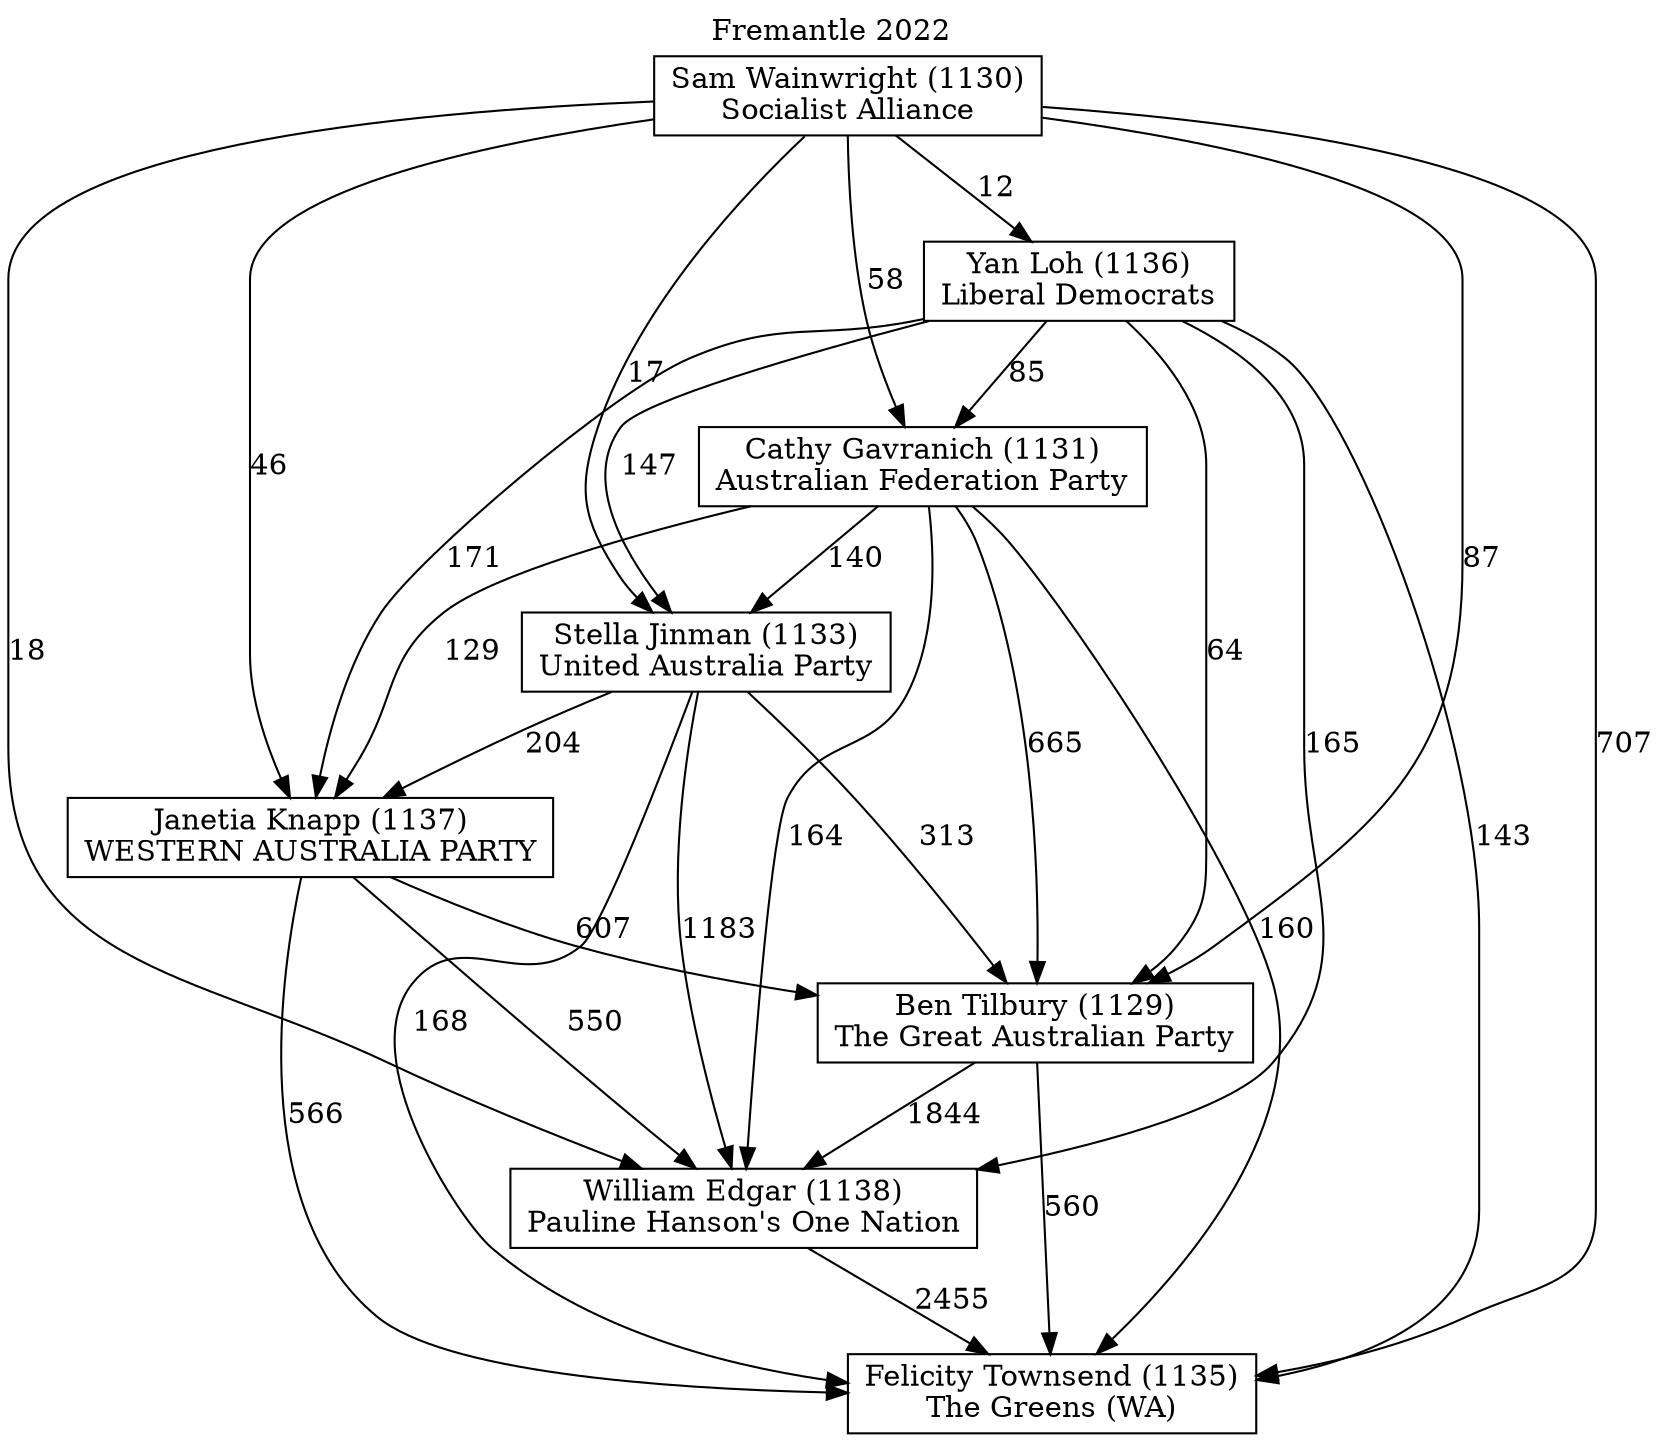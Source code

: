 // House preference flow
digraph "Felicity Townsend (1135)_Fremantle_2022" {
	graph [label="Fremantle 2022" labelloc=t]
	node [shape=box]
	"Felicity Townsend (1135)" [label="Felicity Townsend (1135)
The Greens (WA)"]
	"William Edgar (1138)" [label="William Edgar (1138)
Pauline Hanson's One Nation"]
	"Ben Tilbury (1129)" [label="Ben Tilbury (1129)
The Great Australian Party"]
	"Janetia Knapp (1137)" [label="Janetia Knapp (1137)
WESTERN AUSTRALIA PARTY"]
	"Stella Jinman (1133)" [label="Stella Jinman (1133)
United Australia Party"]
	"Cathy Gavranich (1131)" [label="Cathy Gavranich (1131)
Australian Federation Party"]
	"Yan Loh (1136)" [label="Yan Loh (1136)
Liberal Democrats"]
	"Sam Wainwright (1130)" [label="Sam Wainwright (1130)
Socialist Alliance"]
	"Felicity Townsend (1135)" [label="Felicity Townsend (1135)
The Greens (WA)"]
	"Ben Tilbury (1129)" [label="Ben Tilbury (1129)
The Great Australian Party"]
	"Janetia Knapp (1137)" [label="Janetia Knapp (1137)
WESTERN AUSTRALIA PARTY"]
	"Stella Jinman (1133)" [label="Stella Jinman (1133)
United Australia Party"]
	"Cathy Gavranich (1131)" [label="Cathy Gavranich (1131)
Australian Federation Party"]
	"Yan Loh (1136)" [label="Yan Loh (1136)
Liberal Democrats"]
	"Sam Wainwright (1130)" [label="Sam Wainwright (1130)
Socialist Alliance"]
	"Felicity Townsend (1135)" [label="Felicity Townsend (1135)
The Greens (WA)"]
	"Janetia Knapp (1137)" [label="Janetia Knapp (1137)
WESTERN AUSTRALIA PARTY"]
	"Stella Jinman (1133)" [label="Stella Jinman (1133)
United Australia Party"]
	"Cathy Gavranich (1131)" [label="Cathy Gavranich (1131)
Australian Federation Party"]
	"Yan Loh (1136)" [label="Yan Loh (1136)
Liberal Democrats"]
	"Sam Wainwright (1130)" [label="Sam Wainwright (1130)
Socialist Alliance"]
	"Felicity Townsend (1135)" [label="Felicity Townsend (1135)
The Greens (WA)"]
	"Stella Jinman (1133)" [label="Stella Jinman (1133)
United Australia Party"]
	"Cathy Gavranich (1131)" [label="Cathy Gavranich (1131)
Australian Federation Party"]
	"Yan Loh (1136)" [label="Yan Loh (1136)
Liberal Democrats"]
	"Sam Wainwright (1130)" [label="Sam Wainwright (1130)
Socialist Alliance"]
	"Felicity Townsend (1135)" [label="Felicity Townsend (1135)
The Greens (WA)"]
	"Cathy Gavranich (1131)" [label="Cathy Gavranich (1131)
Australian Federation Party"]
	"Yan Loh (1136)" [label="Yan Loh (1136)
Liberal Democrats"]
	"Sam Wainwright (1130)" [label="Sam Wainwright (1130)
Socialist Alliance"]
	"Felicity Townsend (1135)" [label="Felicity Townsend (1135)
The Greens (WA)"]
	"Yan Loh (1136)" [label="Yan Loh (1136)
Liberal Democrats"]
	"Sam Wainwright (1130)" [label="Sam Wainwright (1130)
Socialist Alliance"]
	"Felicity Townsend (1135)" [label="Felicity Townsend (1135)
The Greens (WA)"]
	"Sam Wainwright (1130)" [label="Sam Wainwright (1130)
Socialist Alliance"]
	"Sam Wainwright (1130)" [label="Sam Wainwright (1130)
Socialist Alliance"]
	"Yan Loh (1136)" [label="Yan Loh (1136)
Liberal Democrats"]
	"Sam Wainwright (1130)" [label="Sam Wainwright (1130)
Socialist Alliance"]
	"Sam Wainwright (1130)" [label="Sam Wainwright (1130)
Socialist Alliance"]
	"Cathy Gavranich (1131)" [label="Cathy Gavranich (1131)
Australian Federation Party"]
	"Yan Loh (1136)" [label="Yan Loh (1136)
Liberal Democrats"]
	"Sam Wainwright (1130)" [label="Sam Wainwright (1130)
Socialist Alliance"]
	"Cathy Gavranich (1131)" [label="Cathy Gavranich (1131)
Australian Federation Party"]
	"Sam Wainwright (1130)" [label="Sam Wainwright (1130)
Socialist Alliance"]
	"Sam Wainwright (1130)" [label="Sam Wainwright (1130)
Socialist Alliance"]
	"Yan Loh (1136)" [label="Yan Loh (1136)
Liberal Democrats"]
	"Sam Wainwright (1130)" [label="Sam Wainwright (1130)
Socialist Alliance"]
	"Sam Wainwright (1130)" [label="Sam Wainwright (1130)
Socialist Alliance"]
	"Stella Jinman (1133)" [label="Stella Jinman (1133)
United Australia Party"]
	"Cathy Gavranich (1131)" [label="Cathy Gavranich (1131)
Australian Federation Party"]
	"Yan Loh (1136)" [label="Yan Loh (1136)
Liberal Democrats"]
	"Sam Wainwright (1130)" [label="Sam Wainwright (1130)
Socialist Alliance"]
	"Stella Jinman (1133)" [label="Stella Jinman (1133)
United Australia Party"]
	"Yan Loh (1136)" [label="Yan Loh (1136)
Liberal Democrats"]
	"Sam Wainwright (1130)" [label="Sam Wainwright (1130)
Socialist Alliance"]
	"Stella Jinman (1133)" [label="Stella Jinman (1133)
United Australia Party"]
	"Sam Wainwright (1130)" [label="Sam Wainwright (1130)
Socialist Alliance"]
	"Sam Wainwright (1130)" [label="Sam Wainwright (1130)
Socialist Alliance"]
	"Yan Loh (1136)" [label="Yan Loh (1136)
Liberal Democrats"]
	"Sam Wainwright (1130)" [label="Sam Wainwright (1130)
Socialist Alliance"]
	"Sam Wainwright (1130)" [label="Sam Wainwright (1130)
Socialist Alliance"]
	"Cathy Gavranich (1131)" [label="Cathy Gavranich (1131)
Australian Federation Party"]
	"Yan Loh (1136)" [label="Yan Loh (1136)
Liberal Democrats"]
	"Sam Wainwright (1130)" [label="Sam Wainwright (1130)
Socialist Alliance"]
	"Cathy Gavranich (1131)" [label="Cathy Gavranich (1131)
Australian Federation Party"]
	"Sam Wainwright (1130)" [label="Sam Wainwright (1130)
Socialist Alliance"]
	"Sam Wainwright (1130)" [label="Sam Wainwright (1130)
Socialist Alliance"]
	"Yan Loh (1136)" [label="Yan Loh (1136)
Liberal Democrats"]
	"Sam Wainwright (1130)" [label="Sam Wainwright (1130)
Socialist Alliance"]
	"Sam Wainwright (1130)" [label="Sam Wainwright (1130)
Socialist Alliance"]
	"Janetia Knapp (1137)" [label="Janetia Knapp (1137)
WESTERN AUSTRALIA PARTY"]
	"Stella Jinman (1133)" [label="Stella Jinman (1133)
United Australia Party"]
	"Cathy Gavranich (1131)" [label="Cathy Gavranich (1131)
Australian Federation Party"]
	"Yan Loh (1136)" [label="Yan Loh (1136)
Liberal Democrats"]
	"Sam Wainwright (1130)" [label="Sam Wainwright (1130)
Socialist Alliance"]
	"Janetia Knapp (1137)" [label="Janetia Knapp (1137)
WESTERN AUSTRALIA PARTY"]
	"Cathy Gavranich (1131)" [label="Cathy Gavranich (1131)
Australian Federation Party"]
	"Yan Loh (1136)" [label="Yan Loh (1136)
Liberal Democrats"]
	"Sam Wainwright (1130)" [label="Sam Wainwright (1130)
Socialist Alliance"]
	"Janetia Knapp (1137)" [label="Janetia Knapp (1137)
WESTERN AUSTRALIA PARTY"]
	"Yan Loh (1136)" [label="Yan Loh (1136)
Liberal Democrats"]
	"Sam Wainwright (1130)" [label="Sam Wainwright (1130)
Socialist Alliance"]
	"Janetia Knapp (1137)" [label="Janetia Knapp (1137)
WESTERN AUSTRALIA PARTY"]
	"Sam Wainwright (1130)" [label="Sam Wainwright (1130)
Socialist Alliance"]
	"Sam Wainwright (1130)" [label="Sam Wainwright (1130)
Socialist Alliance"]
	"Yan Loh (1136)" [label="Yan Loh (1136)
Liberal Democrats"]
	"Sam Wainwright (1130)" [label="Sam Wainwright (1130)
Socialist Alliance"]
	"Sam Wainwright (1130)" [label="Sam Wainwright (1130)
Socialist Alliance"]
	"Cathy Gavranich (1131)" [label="Cathy Gavranich (1131)
Australian Federation Party"]
	"Yan Loh (1136)" [label="Yan Loh (1136)
Liberal Democrats"]
	"Sam Wainwright (1130)" [label="Sam Wainwright (1130)
Socialist Alliance"]
	"Cathy Gavranich (1131)" [label="Cathy Gavranich (1131)
Australian Federation Party"]
	"Sam Wainwright (1130)" [label="Sam Wainwright (1130)
Socialist Alliance"]
	"Sam Wainwright (1130)" [label="Sam Wainwright (1130)
Socialist Alliance"]
	"Yan Loh (1136)" [label="Yan Loh (1136)
Liberal Democrats"]
	"Sam Wainwright (1130)" [label="Sam Wainwright (1130)
Socialist Alliance"]
	"Sam Wainwright (1130)" [label="Sam Wainwright (1130)
Socialist Alliance"]
	"Stella Jinman (1133)" [label="Stella Jinman (1133)
United Australia Party"]
	"Cathy Gavranich (1131)" [label="Cathy Gavranich (1131)
Australian Federation Party"]
	"Yan Loh (1136)" [label="Yan Loh (1136)
Liberal Democrats"]
	"Sam Wainwright (1130)" [label="Sam Wainwright (1130)
Socialist Alliance"]
	"Stella Jinman (1133)" [label="Stella Jinman (1133)
United Australia Party"]
	"Yan Loh (1136)" [label="Yan Loh (1136)
Liberal Democrats"]
	"Sam Wainwright (1130)" [label="Sam Wainwright (1130)
Socialist Alliance"]
	"Stella Jinman (1133)" [label="Stella Jinman (1133)
United Australia Party"]
	"Sam Wainwright (1130)" [label="Sam Wainwright (1130)
Socialist Alliance"]
	"Sam Wainwright (1130)" [label="Sam Wainwright (1130)
Socialist Alliance"]
	"Yan Loh (1136)" [label="Yan Loh (1136)
Liberal Democrats"]
	"Sam Wainwright (1130)" [label="Sam Wainwright (1130)
Socialist Alliance"]
	"Sam Wainwright (1130)" [label="Sam Wainwright (1130)
Socialist Alliance"]
	"Cathy Gavranich (1131)" [label="Cathy Gavranich (1131)
Australian Federation Party"]
	"Yan Loh (1136)" [label="Yan Loh (1136)
Liberal Democrats"]
	"Sam Wainwright (1130)" [label="Sam Wainwright (1130)
Socialist Alliance"]
	"Cathy Gavranich (1131)" [label="Cathy Gavranich (1131)
Australian Federation Party"]
	"Sam Wainwright (1130)" [label="Sam Wainwright (1130)
Socialist Alliance"]
	"Sam Wainwright (1130)" [label="Sam Wainwright (1130)
Socialist Alliance"]
	"Yan Loh (1136)" [label="Yan Loh (1136)
Liberal Democrats"]
	"Sam Wainwright (1130)" [label="Sam Wainwright (1130)
Socialist Alliance"]
	"Sam Wainwright (1130)" [label="Sam Wainwright (1130)
Socialist Alliance"]
	"Ben Tilbury (1129)" [label="Ben Tilbury (1129)
The Great Australian Party"]
	"Janetia Knapp (1137)" [label="Janetia Knapp (1137)
WESTERN AUSTRALIA PARTY"]
	"Stella Jinman (1133)" [label="Stella Jinman (1133)
United Australia Party"]
	"Cathy Gavranich (1131)" [label="Cathy Gavranich (1131)
Australian Federation Party"]
	"Yan Loh (1136)" [label="Yan Loh (1136)
Liberal Democrats"]
	"Sam Wainwright (1130)" [label="Sam Wainwright (1130)
Socialist Alliance"]
	"Ben Tilbury (1129)" [label="Ben Tilbury (1129)
The Great Australian Party"]
	"Stella Jinman (1133)" [label="Stella Jinman (1133)
United Australia Party"]
	"Cathy Gavranich (1131)" [label="Cathy Gavranich (1131)
Australian Federation Party"]
	"Yan Loh (1136)" [label="Yan Loh (1136)
Liberal Democrats"]
	"Sam Wainwright (1130)" [label="Sam Wainwright (1130)
Socialist Alliance"]
	"Ben Tilbury (1129)" [label="Ben Tilbury (1129)
The Great Australian Party"]
	"Cathy Gavranich (1131)" [label="Cathy Gavranich (1131)
Australian Federation Party"]
	"Yan Loh (1136)" [label="Yan Loh (1136)
Liberal Democrats"]
	"Sam Wainwright (1130)" [label="Sam Wainwright (1130)
Socialist Alliance"]
	"Ben Tilbury (1129)" [label="Ben Tilbury (1129)
The Great Australian Party"]
	"Yan Loh (1136)" [label="Yan Loh (1136)
Liberal Democrats"]
	"Sam Wainwright (1130)" [label="Sam Wainwright (1130)
Socialist Alliance"]
	"Ben Tilbury (1129)" [label="Ben Tilbury (1129)
The Great Australian Party"]
	"Sam Wainwright (1130)" [label="Sam Wainwright (1130)
Socialist Alliance"]
	"Sam Wainwright (1130)" [label="Sam Wainwright (1130)
Socialist Alliance"]
	"Yan Loh (1136)" [label="Yan Loh (1136)
Liberal Democrats"]
	"Sam Wainwright (1130)" [label="Sam Wainwright (1130)
Socialist Alliance"]
	"Sam Wainwright (1130)" [label="Sam Wainwright (1130)
Socialist Alliance"]
	"Cathy Gavranich (1131)" [label="Cathy Gavranich (1131)
Australian Federation Party"]
	"Yan Loh (1136)" [label="Yan Loh (1136)
Liberal Democrats"]
	"Sam Wainwright (1130)" [label="Sam Wainwright (1130)
Socialist Alliance"]
	"Cathy Gavranich (1131)" [label="Cathy Gavranich (1131)
Australian Federation Party"]
	"Sam Wainwright (1130)" [label="Sam Wainwright (1130)
Socialist Alliance"]
	"Sam Wainwright (1130)" [label="Sam Wainwright (1130)
Socialist Alliance"]
	"Yan Loh (1136)" [label="Yan Loh (1136)
Liberal Democrats"]
	"Sam Wainwright (1130)" [label="Sam Wainwright (1130)
Socialist Alliance"]
	"Sam Wainwright (1130)" [label="Sam Wainwright (1130)
Socialist Alliance"]
	"Stella Jinman (1133)" [label="Stella Jinman (1133)
United Australia Party"]
	"Cathy Gavranich (1131)" [label="Cathy Gavranich (1131)
Australian Federation Party"]
	"Yan Loh (1136)" [label="Yan Loh (1136)
Liberal Democrats"]
	"Sam Wainwright (1130)" [label="Sam Wainwright (1130)
Socialist Alliance"]
	"Stella Jinman (1133)" [label="Stella Jinman (1133)
United Australia Party"]
	"Yan Loh (1136)" [label="Yan Loh (1136)
Liberal Democrats"]
	"Sam Wainwright (1130)" [label="Sam Wainwright (1130)
Socialist Alliance"]
	"Stella Jinman (1133)" [label="Stella Jinman (1133)
United Australia Party"]
	"Sam Wainwright (1130)" [label="Sam Wainwright (1130)
Socialist Alliance"]
	"Sam Wainwright (1130)" [label="Sam Wainwright (1130)
Socialist Alliance"]
	"Yan Loh (1136)" [label="Yan Loh (1136)
Liberal Democrats"]
	"Sam Wainwright (1130)" [label="Sam Wainwright (1130)
Socialist Alliance"]
	"Sam Wainwright (1130)" [label="Sam Wainwright (1130)
Socialist Alliance"]
	"Cathy Gavranich (1131)" [label="Cathy Gavranich (1131)
Australian Federation Party"]
	"Yan Loh (1136)" [label="Yan Loh (1136)
Liberal Democrats"]
	"Sam Wainwright (1130)" [label="Sam Wainwright (1130)
Socialist Alliance"]
	"Cathy Gavranich (1131)" [label="Cathy Gavranich (1131)
Australian Federation Party"]
	"Sam Wainwright (1130)" [label="Sam Wainwright (1130)
Socialist Alliance"]
	"Sam Wainwright (1130)" [label="Sam Wainwright (1130)
Socialist Alliance"]
	"Yan Loh (1136)" [label="Yan Loh (1136)
Liberal Democrats"]
	"Sam Wainwright (1130)" [label="Sam Wainwright (1130)
Socialist Alliance"]
	"Sam Wainwright (1130)" [label="Sam Wainwright (1130)
Socialist Alliance"]
	"Janetia Knapp (1137)" [label="Janetia Knapp (1137)
WESTERN AUSTRALIA PARTY"]
	"Stella Jinman (1133)" [label="Stella Jinman (1133)
United Australia Party"]
	"Cathy Gavranich (1131)" [label="Cathy Gavranich (1131)
Australian Federation Party"]
	"Yan Loh (1136)" [label="Yan Loh (1136)
Liberal Democrats"]
	"Sam Wainwright (1130)" [label="Sam Wainwright (1130)
Socialist Alliance"]
	"Janetia Knapp (1137)" [label="Janetia Knapp (1137)
WESTERN AUSTRALIA PARTY"]
	"Cathy Gavranich (1131)" [label="Cathy Gavranich (1131)
Australian Federation Party"]
	"Yan Loh (1136)" [label="Yan Loh (1136)
Liberal Democrats"]
	"Sam Wainwright (1130)" [label="Sam Wainwright (1130)
Socialist Alliance"]
	"Janetia Knapp (1137)" [label="Janetia Knapp (1137)
WESTERN AUSTRALIA PARTY"]
	"Yan Loh (1136)" [label="Yan Loh (1136)
Liberal Democrats"]
	"Sam Wainwright (1130)" [label="Sam Wainwright (1130)
Socialist Alliance"]
	"Janetia Knapp (1137)" [label="Janetia Knapp (1137)
WESTERN AUSTRALIA PARTY"]
	"Sam Wainwright (1130)" [label="Sam Wainwright (1130)
Socialist Alliance"]
	"Sam Wainwright (1130)" [label="Sam Wainwright (1130)
Socialist Alliance"]
	"Yan Loh (1136)" [label="Yan Loh (1136)
Liberal Democrats"]
	"Sam Wainwright (1130)" [label="Sam Wainwright (1130)
Socialist Alliance"]
	"Sam Wainwright (1130)" [label="Sam Wainwright (1130)
Socialist Alliance"]
	"Cathy Gavranich (1131)" [label="Cathy Gavranich (1131)
Australian Federation Party"]
	"Yan Loh (1136)" [label="Yan Loh (1136)
Liberal Democrats"]
	"Sam Wainwright (1130)" [label="Sam Wainwright (1130)
Socialist Alliance"]
	"Cathy Gavranich (1131)" [label="Cathy Gavranich (1131)
Australian Federation Party"]
	"Sam Wainwright (1130)" [label="Sam Wainwright (1130)
Socialist Alliance"]
	"Sam Wainwright (1130)" [label="Sam Wainwright (1130)
Socialist Alliance"]
	"Yan Loh (1136)" [label="Yan Loh (1136)
Liberal Democrats"]
	"Sam Wainwright (1130)" [label="Sam Wainwright (1130)
Socialist Alliance"]
	"Sam Wainwright (1130)" [label="Sam Wainwright (1130)
Socialist Alliance"]
	"Stella Jinman (1133)" [label="Stella Jinman (1133)
United Australia Party"]
	"Cathy Gavranich (1131)" [label="Cathy Gavranich (1131)
Australian Federation Party"]
	"Yan Loh (1136)" [label="Yan Loh (1136)
Liberal Democrats"]
	"Sam Wainwright (1130)" [label="Sam Wainwright (1130)
Socialist Alliance"]
	"Stella Jinman (1133)" [label="Stella Jinman (1133)
United Australia Party"]
	"Yan Loh (1136)" [label="Yan Loh (1136)
Liberal Democrats"]
	"Sam Wainwright (1130)" [label="Sam Wainwright (1130)
Socialist Alliance"]
	"Stella Jinman (1133)" [label="Stella Jinman (1133)
United Australia Party"]
	"Sam Wainwright (1130)" [label="Sam Wainwright (1130)
Socialist Alliance"]
	"Sam Wainwright (1130)" [label="Sam Wainwright (1130)
Socialist Alliance"]
	"Yan Loh (1136)" [label="Yan Loh (1136)
Liberal Democrats"]
	"Sam Wainwright (1130)" [label="Sam Wainwright (1130)
Socialist Alliance"]
	"Sam Wainwright (1130)" [label="Sam Wainwright (1130)
Socialist Alliance"]
	"Cathy Gavranich (1131)" [label="Cathy Gavranich (1131)
Australian Federation Party"]
	"Yan Loh (1136)" [label="Yan Loh (1136)
Liberal Democrats"]
	"Sam Wainwright (1130)" [label="Sam Wainwright (1130)
Socialist Alliance"]
	"Cathy Gavranich (1131)" [label="Cathy Gavranich (1131)
Australian Federation Party"]
	"Sam Wainwright (1130)" [label="Sam Wainwright (1130)
Socialist Alliance"]
	"Sam Wainwright (1130)" [label="Sam Wainwright (1130)
Socialist Alliance"]
	"Yan Loh (1136)" [label="Yan Loh (1136)
Liberal Democrats"]
	"Sam Wainwright (1130)" [label="Sam Wainwright (1130)
Socialist Alliance"]
	"Sam Wainwright (1130)" [label="Sam Wainwright (1130)
Socialist Alliance"]
	"William Edgar (1138)" [label="William Edgar (1138)
Pauline Hanson's One Nation"]
	"Ben Tilbury (1129)" [label="Ben Tilbury (1129)
The Great Australian Party"]
	"Janetia Knapp (1137)" [label="Janetia Knapp (1137)
WESTERN AUSTRALIA PARTY"]
	"Stella Jinman (1133)" [label="Stella Jinman (1133)
United Australia Party"]
	"Cathy Gavranich (1131)" [label="Cathy Gavranich (1131)
Australian Federation Party"]
	"Yan Loh (1136)" [label="Yan Loh (1136)
Liberal Democrats"]
	"Sam Wainwright (1130)" [label="Sam Wainwright (1130)
Socialist Alliance"]
	"William Edgar (1138)" [label="William Edgar (1138)
Pauline Hanson's One Nation"]
	"Janetia Knapp (1137)" [label="Janetia Knapp (1137)
WESTERN AUSTRALIA PARTY"]
	"Stella Jinman (1133)" [label="Stella Jinman (1133)
United Australia Party"]
	"Cathy Gavranich (1131)" [label="Cathy Gavranich (1131)
Australian Federation Party"]
	"Yan Loh (1136)" [label="Yan Loh (1136)
Liberal Democrats"]
	"Sam Wainwright (1130)" [label="Sam Wainwright (1130)
Socialist Alliance"]
	"William Edgar (1138)" [label="William Edgar (1138)
Pauline Hanson's One Nation"]
	"Stella Jinman (1133)" [label="Stella Jinman (1133)
United Australia Party"]
	"Cathy Gavranich (1131)" [label="Cathy Gavranich (1131)
Australian Federation Party"]
	"Yan Loh (1136)" [label="Yan Loh (1136)
Liberal Democrats"]
	"Sam Wainwright (1130)" [label="Sam Wainwright (1130)
Socialist Alliance"]
	"William Edgar (1138)" [label="William Edgar (1138)
Pauline Hanson's One Nation"]
	"Cathy Gavranich (1131)" [label="Cathy Gavranich (1131)
Australian Federation Party"]
	"Yan Loh (1136)" [label="Yan Loh (1136)
Liberal Democrats"]
	"Sam Wainwright (1130)" [label="Sam Wainwright (1130)
Socialist Alliance"]
	"William Edgar (1138)" [label="William Edgar (1138)
Pauline Hanson's One Nation"]
	"Yan Loh (1136)" [label="Yan Loh (1136)
Liberal Democrats"]
	"Sam Wainwright (1130)" [label="Sam Wainwright (1130)
Socialist Alliance"]
	"William Edgar (1138)" [label="William Edgar (1138)
Pauline Hanson's One Nation"]
	"Sam Wainwright (1130)" [label="Sam Wainwright (1130)
Socialist Alliance"]
	"Sam Wainwright (1130)" [label="Sam Wainwright (1130)
Socialist Alliance"]
	"Yan Loh (1136)" [label="Yan Loh (1136)
Liberal Democrats"]
	"Sam Wainwright (1130)" [label="Sam Wainwright (1130)
Socialist Alliance"]
	"Sam Wainwright (1130)" [label="Sam Wainwright (1130)
Socialist Alliance"]
	"Cathy Gavranich (1131)" [label="Cathy Gavranich (1131)
Australian Federation Party"]
	"Yan Loh (1136)" [label="Yan Loh (1136)
Liberal Democrats"]
	"Sam Wainwright (1130)" [label="Sam Wainwright (1130)
Socialist Alliance"]
	"Cathy Gavranich (1131)" [label="Cathy Gavranich (1131)
Australian Federation Party"]
	"Sam Wainwright (1130)" [label="Sam Wainwright (1130)
Socialist Alliance"]
	"Sam Wainwright (1130)" [label="Sam Wainwright (1130)
Socialist Alliance"]
	"Yan Loh (1136)" [label="Yan Loh (1136)
Liberal Democrats"]
	"Sam Wainwright (1130)" [label="Sam Wainwright (1130)
Socialist Alliance"]
	"Sam Wainwright (1130)" [label="Sam Wainwright (1130)
Socialist Alliance"]
	"Stella Jinman (1133)" [label="Stella Jinman (1133)
United Australia Party"]
	"Cathy Gavranich (1131)" [label="Cathy Gavranich (1131)
Australian Federation Party"]
	"Yan Loh (1136)" [label="Yan Loh (1136)
Liberal Democrats"]
	"Sam Wainwright (1130)" [label="Sam Wainwright (1130)
Socialist Alliance"]
	"Stella Jinman (1133)" [label="Stella Jinman (1133)
United Australia Party"]
	"Yan Loh (1136)" [label="Yan Loh (1136)
Liberal Democrats"]
	"Sam Wainwright (1130)" [label="Sam Wainwright (1130)
Socialist Alliance"]
	"Stella Jinman (1133)" [label="Stella Jinman (1133)
United Australia Party"]
	"Sam Wainwright (1130)" [label="Sam Wainwright (1130)
Socialist Alliance"]
	"Sam Wainwright (1130)" [label="Sam Wainwright (1130)
Socialist Alliance"]
	"Yan Loh (1136)" [label="Yan Loh (1136)
Liberal Democrats"]
	"Sam Wainwright (1130)" [label="Sam Wainwright (1130)
Socialist Alliance"]
	"Sam Wainwright (1130)" [label="Sam Wainwright (1130)
Socialist Alliance"]
	"Cathy Gavranich (1131)" [label="Cathy Gavranich (1131)
Australian Federation Party"]
	"Yan Loh (1136)" [label="Yan Loh (1136)
Liberal Democrats"]
	"Sam Wainwright (1130)" [label="Sam Wainwright (1130)
Socialist Alliance"]
	"Cathy Gavranich (1131)" [label="Cathy Gavranich (1131)
Australian Federation Party"]
	"Sam Wainwright (1130)" [label="Sam Wainwright (1130)
Socialist Alliance"]
	"Sam Wainwright (1130)" [label="Sam Wainwright (1130)
Socialist Alliance"]
	"Yan Loh (1136)" [label="Yan Loh (1136)
Liberal Democrats"]
	"Sam Wainwright (1130)" [label="Sam Wainwright (1130)
Socialist Alliance"]
	"Sam Wainwright (1130)" [label="Sam Wainwright (1130)
Socialist Alliance"]
	"Janetia Knapp (1137)" [label="Janetia Knapp (1137)
WESTERN AUSTRALIA PARTY"]
	"Stella Jinman (1133)" [label="Stella Jinman (1133)
United Australia Party"]
	"Cathy Gavranich (1131)" [label="Cathy Gavranich (1131)
Australian Federation Party"]
	"Yan Loh (1136)" [label="Yan Loh (1136)
Liberal Democrats"]
	"Sam Wainwright (1130)" [label="Sam Wainwright (1130)
Socialist Alliance"]
	"Janetia Knapp (1137)" [label="Janetia Knapp (1137)
WESTERN AUSTRALIA PARTY"]
	"Cathy Gavranich (1131)" [label="Cathy Gavranich (1131)
Australian Federation Party"]
	"Yan Loh (1136)" [label="Yan Loh (1136)
Liberal Democrats"]
	"Sam Wainwright (1130)" [label="Sam Wainwright (1130)
Socialist Alliance"]
	"Janetia Knapp (1137)" [label="Janetia Knapp (1137)
WESTERN AUSTRALIA PARTY"]
	"Yan Loh (1136)" [label="Yan Loh (1136)
Liberal Democrats"]
	"Sam Wainwright (1130)" [label="Sam Wainwright (1130)
Socialist Alliance"]
	"Janetia Knapp (1137)" [label="Janetia Knapp (1137)
WESTERN AUSTRALIA PARTY"]
	"Sam Wainwright (1130)" [label="Sam Wainwright (1130)
Socialist Alliance"]
	"Sam Wainwright (1130)" [label="Sam Wainwright (1130)
Socialist Alliance"]
	"Yan Loh (1136)" [label="Yan Loh (1136)
Liberal Democrats"]
	"Sam Wainwright (1130)" [label="Sam Wainwright (1130)
Socialist Alliance"]
	"Sam Wainwright (1130)" [label="Sam Wainwright (1130)
Socialist Alliance"]
	"Cathy Gavranich (1131)" [label="Cathy Gavranich (1131)
Australian Federation Party"]
	"Yan Loh (1136)" [label="Yan Loh (1136)
Liberal Democrats"]
	"Sam Wainwright (1130)" [label="Sam Wainwright (1130)
Socialist Alliance"]
	"Cathy Gavranich (1131)" [label="Cathy Gavranich (1131)
Australian Federation Party"]
	"Sam Wainwright (1130)" [label="Sam Wainwright (1130)
Socialist Alliance"]
	"Sam Wainwright (1130)" [label="Sam Wainwright (1130)
Socialist Alliance"]
	"Yan Loh (1136)" [label="Yan Loh (1136)
Liberal Democrats"]
	"Sam Wainwright (1130)" [label="Sam Wainwright (1130)
Socialist Alliance"]
	"Sam Wainwright (1130)" [label="Sam Wainwright (1130)
Socialist Alliance"]
	"Stella Jinman (1133)" [label="Stella Jinman (1133)
United Australia Party"]
	"Cathy Gavranich (1131)" [label="Cathy Gavranich (1131)
Australian Federation Party"]
	"Yan Loh (1136)" [label="Yan Loh (1136)
Liberal Democrats"]
	"Sam Wainwright (1130)" [label="Sam Wainwright (1130)
Socialist Alliance"]
	"Stella Jinman (1133)" [label="Stella Jinman (1133)
United Australia Party"]
	"Yan Loh (1136)" [label="Yan Loh (1136)
Liberal Democrats"]
	"Sam Wainwright (1130)" [label="Sam Wainwright (1130)
Socialist Alliance"]
	"Stella Jinman (1133)" [label="Stella Jinman (1133)
United Australia Party"]
	"Sam Wainwright (1130)" [label="Sam Wainwright (1130)
Socialist Alliance"]
	"Sam Wainwright (1130)" [label="Sam Wainwright (1130)
Socialist Alliance"]
	"Yan Loh (1136)" [label="Yan Loh (1136)
Liberal Democrats"]
	"Sam Wainwright (1130)" [label="Sam Wainwright (1130)
Socialist Alliance"]
	"Sam Wainwright (1130)" [label="Sam Wainwright (1130)
Socialist Alliance"]
	"Cathy Gavranich (1131)" [label="Cathy Gavranich (1131)
Australian Federation Party"]
	"Yan Loh (1136)" [label="Yan Loh (1136)
Liberal Democrats"]
	"Sam Wainwright (1130)" [label="Sam Wainwright (1130)
Socialist Alliance"]
	"Cathy Gavranich (1131)" [label="Cathy Gavranich (1131)
Australian Federation Party"]
	"Sam Wainwright (1130)" [label="Sam Wainwright (1130)
Socialist Alliance"]
	"Sam Wainwright (1130)" [label="Sam Wainwright (1130)
Socialist Alliance"]
	"Yan Loh (1136)" [label="Yan Loh (1136)
Liberal Democrats"]
	"Sam Wainwright (1130)" [label="Sam Wainwright (1130)
Socialist Alliance"]
	"Sam Wainwright (1130)" [label="Sam Wainwright (1130)
Socialist Alliance"]
	"Ben Tilbury (1129)" [label="Ben Tilbury (1129)
The Great Australian Party"]
	"Janetia Knapp (1137)" [label="Janetia Knapp (1137)
WESTERN AUSTRALIA PARTY"]
	"Stella Jinman (1133)" [label="Stella Jinman (1133)
United Australia Party"]
	"Cathy Gavranich (1131)" [label="Cathy Gavranich (1131)
Australian Federation Party"]
	"Yan Loh (1136)" [label="Yan Loh (1136)
Liberal Democrats"]
	"Sam Wainwright (1130)" [label="Sam Wainwright (1130)
Socialist Alliance"]
	"Ben Tilbury (1129)" [label="Ben Tilbury (1129)
The Great Australian Party"]
	"Stella Jinman (1133)" [label="Stella Jinman (1133)
United Australia Party"]
	"Cathy Gavranich (1131)" [label="Cathy Gavranich (1131)
Australian Federation Party"]
	"Yan Loh (1136)" [label="Yan Loh (1136)
Liberal Democrats"]
	"Sam Wainwright (1130)" [label="Sam Wainwright (1130)
Socialist Alliance"]
	"Ben Tilbury (1129)" [label="Ben Tilbury (1129)
The Great Australian Party"]
	"Cathy Gavranich (1131)" [label="Cathy Gavranich (1131)
Australian Federation Party"]
	"Yan Loh (1136)" [label="Yan Loh (1136)
Liberal Democrats"]
	"Sam Wainwright (1130)" [label="Sam Wainwright (1130)
Socialist Alliance"]
	"Ben Tilbury (1129)" [label="Ben Tilbury (1129)
The Great Australian Party"]
	"Yan Loh (1136)" [label="Yan Loh (1136)
Liberal Democrats"]
	"Sam Wainwright (1130)" [label="Sam Wainwright (1130)
Socialist Alliance"]
	"Ben Tilbury (1129)" [label="Ben Tilbury (1129)
The Great Australian Party"]
	"Sam Wainwright (1130)" [label="Sam Wainwright (1130)
Socialist Alliance"]
	"Sam Wainwright (1130)" [label="Sam Wainwright (1130)
Socialist Alliance"]
	"Yan Loh (1136)" [label="Yan Loh (1136)
Liberal Democrats"]
	"Sam Wainwright (1130)" [label="Sam Wainwright (1130)
Socialist Alliance"]
	"Sam Wainwright (1130)" [label="Sam Wainwright (1130)
Socialist Alliance"]
	"Cathy Gavranich (1131)" [label="Cathy Gavranich (1131)
Australian Federation Party"]
	"Yan Loh (1136)" [label="Yan Loh (1136)
Liberal Democrats"]
	"Sam Wainwright (1130)" [label="Sam Wainwright (1130)
Socialist Alliance"]
	"Cathy Gavranich (1131)" [label="Cathy Gavranich (1131)
Australian Federation Party"]
	"Sam Wainwright (1130)" [label="Sam Wainwright (1130)
Socialist Alliance"]
	"Sam Wainwright (1130)" [label="Sam Wainwright (1130)
Socialist Alliance"]
	"Yan Loh (1136)" [label="Yan Loh (1136)
Liberal Democrats"]
	"Sam Wainwright (1130)" [label="Sam Wainwright (1130)
Socialist Alliance"]
	"Sam Wainwright (1130)" [label="Sam Wainwright (1130)
Socialist Alliance"]
	"Stella Jinman (1133)" [label="Stella Jinman (1133)
United Australia Party"]
	"Cathy Gavranich (1131)" [label="Cathy Gavranich (1131)
Australian Federation Party"]
	"Yan Loh (1136)" [label="Yan Loh (1136)
Liberal Democrats"]
	"Sam Wainwright (1130)" [label="Sam Wainwright (1130)
Socialist Alliance"]
	"Stella Jinman (1133)" [label="Stella Jinman (1133)
United Australia Party"]
	"Yan Loh (1136)" [label="Yan Loh (1136)
Liberal Democrats"]
	"Sam Wainwright (1130)" [label="Sam Wainwright (1130)
Socialist Alliance"]
	"Stella Jinman (1133)" [label="Stella Jinman (1133)
United Australia Party"]
	"Sam Wainwright (1130)" [label="Sam Wainwright (1130)
Socialist Alliance"]
	"Sam Wainwright (1130)" [label="Sam Wainwright (1130)
Socialist Alliance"]
	"Yan Loh (1136)" [label="Yan Loh (1136)
Liberal Democrats"]
	"Sam Wainwright (1130)" [label="Sam Wainwright (1130)
Socialist Alliance"]
	"Sam Wainwright (1130)" [label="Sam Wainwright (1130)
Socialist Alliance"]
	"Cathy Gavranich (1131)" [label="Cathy Gavranich (1131)
Australian Federation Party"]
	"Yan Loh (1136)" [label="Yan Loh (1136)
Liberal Democrats"]
	"Sam Wainwright (1130)" [label="Sam Wainwright (1130)
Socialist Alliance"]
	"Cathy Gavranich (1131)" [label="Cathy Gavranich (1131)
Australian Federation Party"]
	"Sam Wainwright (1130)" [label="Sam Wainwright (1130)
Socialist Alliance"]
	"Sam Wainwright (1130)" [label="Sam Wainwright (1130)
Socialist Alliance"]
	"Yan Loh (1136)" [label="Yan Loh (1136)
Liberal Democrats"]
	"Sam Wainwright (1130)" [label="Sam Wainwright (1130)
Socialist Alliance"]
	"Sam Wainwright (1130)" [label="Sam Wainwright (1130)
Socialist Alliance"]
	"Janetia Knapp (1137)" [label="Janetia Knapp (1137)
WESTERN AUSTRALIA PARTY"]
	"Stella Jinman (1133)" [label="Stella Jinman (1133)
United Australia Party"]
	"Cathy Gavranich (1131)" [label="Cathy Gavranich (1131)
Australian Federation Party"]
	"Yan Loh (1136)" [label="Yan Loh (1136)
Liberal Democrats"]
	"Sam Wainwright (1130)" [label="Sam Wainwright (1130)
Socialist Alliance"]
	"Janetia Knapp (1137)" [label="Janetia Knapp (1137)
WESTERN AUSTRALIA PARTY"]
	"Cathy Gavranich (1131)" [label="Cathy Gavranich (1131)
Australian Federation Party"]
	"Yan Loh (1136)" [label="Yan Loh (1136)
Liberal Democrats"]
	"Sam Wainwright (1130)" [label="Sam Wainwright (1130)
Socialist Alliance"]
	"Janetia Knapp (1137)" [label="Janetia Knapp (1137)
WESTERN AUSTRALIA PARTY"]
	"Yan Loh (1136)" [label="Yan Loh (1136)
Liberal Democrats"]
	"Sam Wainwright (1130)" [label="Sam Wainwright (1130)
Socialist Alliance"]
	"Janetia Knapp (1137)" [label="Janetia Knapp (1137)
WESTERN AUSTRALIA PARTY"]
	"Sam Wainwright (1130)" [label="Sam Wainwright (1130)
Socialist Alliance"]
	"Sam Wainwright (1130)" [label="Sam Wainwright (1130)
Socialist Alliance"]
	"Yan Loh (1136)" [label="Yan Loh (1136)
Liberal Democrats"]
	"Sam Wainwright (1130)" [label="Sam Wainwright (1130)
Socialist Alliance"]
	"Sam Wainwright (1130)" [label="Sam Wainwright (1130)
Socialist Alliance"]
	"Cathy Gavranich (1131)" [label="Cathy Gavranich (1131)
Australian Federation Party"]
	"Yan Loh (1136)" [label="Yan Loh (1136)
Liberal Democrats"]
	"Sam Wainwright (1130)" [label="Sam Wainwright (1130)
Socialist Alliance"]
	"Cathy Gavranich (1131)" [label="Cathy Gavranich (1131)
Australian Federation Party"]
	"Sam Wainwright (1130)" [label="Sam Wainwright (1130)
Socialist Alliance"]
	"Sam Wainwright (1130)" [label="Sam Wainwright (1130)
Socialist Alliance"]
	"Yan Loh (1136)" [label="Yan Loh (1136)
Liberal Democrats"]
	"Sam Wainwright (1130)" [label="Sam Wainwright (1130)
Socialist Alliance"]
	"Sam Wainwright (1130)" [label="Sam Wainwright (1130)
Socialist Alliance"]
	"Stella Jinman (1133)" [label="Stella Jinman (1133)
United Australia Party"]
	"Cathy Gavranich (1131)" [label="Cathy Gavranich (1131)
Australian Federation Party"]
	"Yan Loh (1136)" [label="Yan Loh (1136)
Liberal Democrats"]
	"Sam Wainwright (1130)" [label="Sam Wainwright (1130)
Socialist Alliance"]
	"Stella Jinman (1133)" [label="Stella Jinman (1133)
United Australia Party"]
	"Yan Loh (1136)" [label="Yan Loh (1136)
Liberal Democrats"]
	"Sam Wainwright (1130)" [label="Sam Wainwright (1130)
Socialist Alliance"]
	"Stella Jinman (1133)" [label="Stella Jinman (1133)
United Australia Party"]
	"Sam Wainwright (1130)" [label="Sam Wainwright (1130)
Socialist Alliance"]
	"Sam Wainwright (1130)" [label="Sam Wainwright (1130)
Socialist Alliance"]
	"Yan Loh (1136)" [label="Yan Loh (1136)
Liberal Democrats"]
	"Sam Wainwright (1130)" [label="Sam Wainwright (1130)
Socialist Alliance"]
	"Sam Wainwright (1130)" [label="Sam Wainwright (1130)
Socialist Alliance"]
	"Cathy Gavranich (1131)" [label="Cathy Gavranich (1131)
Australian Federation Party"]
	"Yan Loh (1136)" [label="Yan Loh (1136)
Liberal Democrats"]
	"Sam Wainwright (1130)" [label="Sam Wainwright (1130)
Socialist Alliance"]
	"Cathy Gavranich (1131)" [label="Cathy Gavranich (1131)
Australian Federation Party"]
	"Sam Wainwright (1130)" [label="Sam Wainwright (1130)
Socialist Alliance"]
	"Sam Wainwright (1130)" [label="Sam Wainwright (1130)
Socialist Alliance"]
	"Yan Loh (1136)" [label="Yan Loh (1136)
Liberal Democrats"]
	"Sam Wainwright (1130)" [label="Sam Wainwright (1130)
Socialist Alliance"]
	"Sam Wainwright (1130)" [label="Sam Wainwright (1130)
Socialist Alliance"]
	"William Edgar (1138)" -> "Felicity Townsend (1135)" [label=2455]
	"Ben Tilbury (1129)" -> "William Edgar (1138)" [label=1844]
	"Janetia Knapp (1137)" -> "Ben Tilbury (1129)" [label=607]
	"Stella Jinman (1133)" -> "Janetia Knapp (1137)" [label=204]
	"Cathy Gavranich (1131)" -> "Stella Jinman (1133)" [label=140]
	"Yan Loh (1136)" -> "Cathy Gavranich (1131)" [label=85]
	"Sam Wainwright (1130)" -> "Yan Loh (1136)" [label=12]
	"Ben Tilbury (1129)" -> "Felicity Townsend (1135)" [label=560]
	"Janetia Knapp (1137)" -> "Felicity Townsend (1135)" [label=566]
	"Stella Jinman (1133)" -> "Felicity Townsend (1135)" [label=168]
	"Cathy Gavranich (1131)" -> "Felicity Townsend (1135)" [label=160]
	"Yan Loh (1136)" -> "Felicity Townsend (1135)" [label=143]
	"Sam Wainwright (1130)" -> "Felicity Townsend (1135)" [label=707]
	"Sam Wainwright (1130)" -> "Cathy Gavranich (1131)" [label=58]
	"Yan Loh (1136)" -> "Stella Jinman (1133)" [label=147]
	"Sam Wainwright (1130)" -> "Stella Jinman (1133)" [label=17]
	"Cathy Gavranich (1131)" -> "Janetia Knapp (1137)" [label=129]
	"Yan Loh (1136)" -> "Janetia Knapp (1137)" [label=171]
	"Sam Wainwright (1130)" -> "Janetia Knapp (1137)" [label=46]
	"Stella Jinman (1133)" -> "Ben Tilbury (1129)" [label=313]
	"Cathy Gavranich (1131)" -> "Ben Tilbury (1129)" [label=665]
	"Yan Loh (1136)" -> "Ben Tilbury (1129)" [label=64]
	"Sam Wainwright (1130)" -> "Ben Tilbury (1129)" [label=87]
	"Janetia Knapp (1137)" -> "William Edgar (1138)" [label=550]
	"Stella Jinman (1133)" -> "William Edgar (1138)" [label=1183]
	"Cathy Gavranich (1131)" -> "William Edgar (1138)" [label=164]
	"Yan Loh (1136)" -> "William Edgar (1138)" [label=165]
	"Sam Wainwright (1130)" -> "William Edgar (1138)" [label=18]
}
